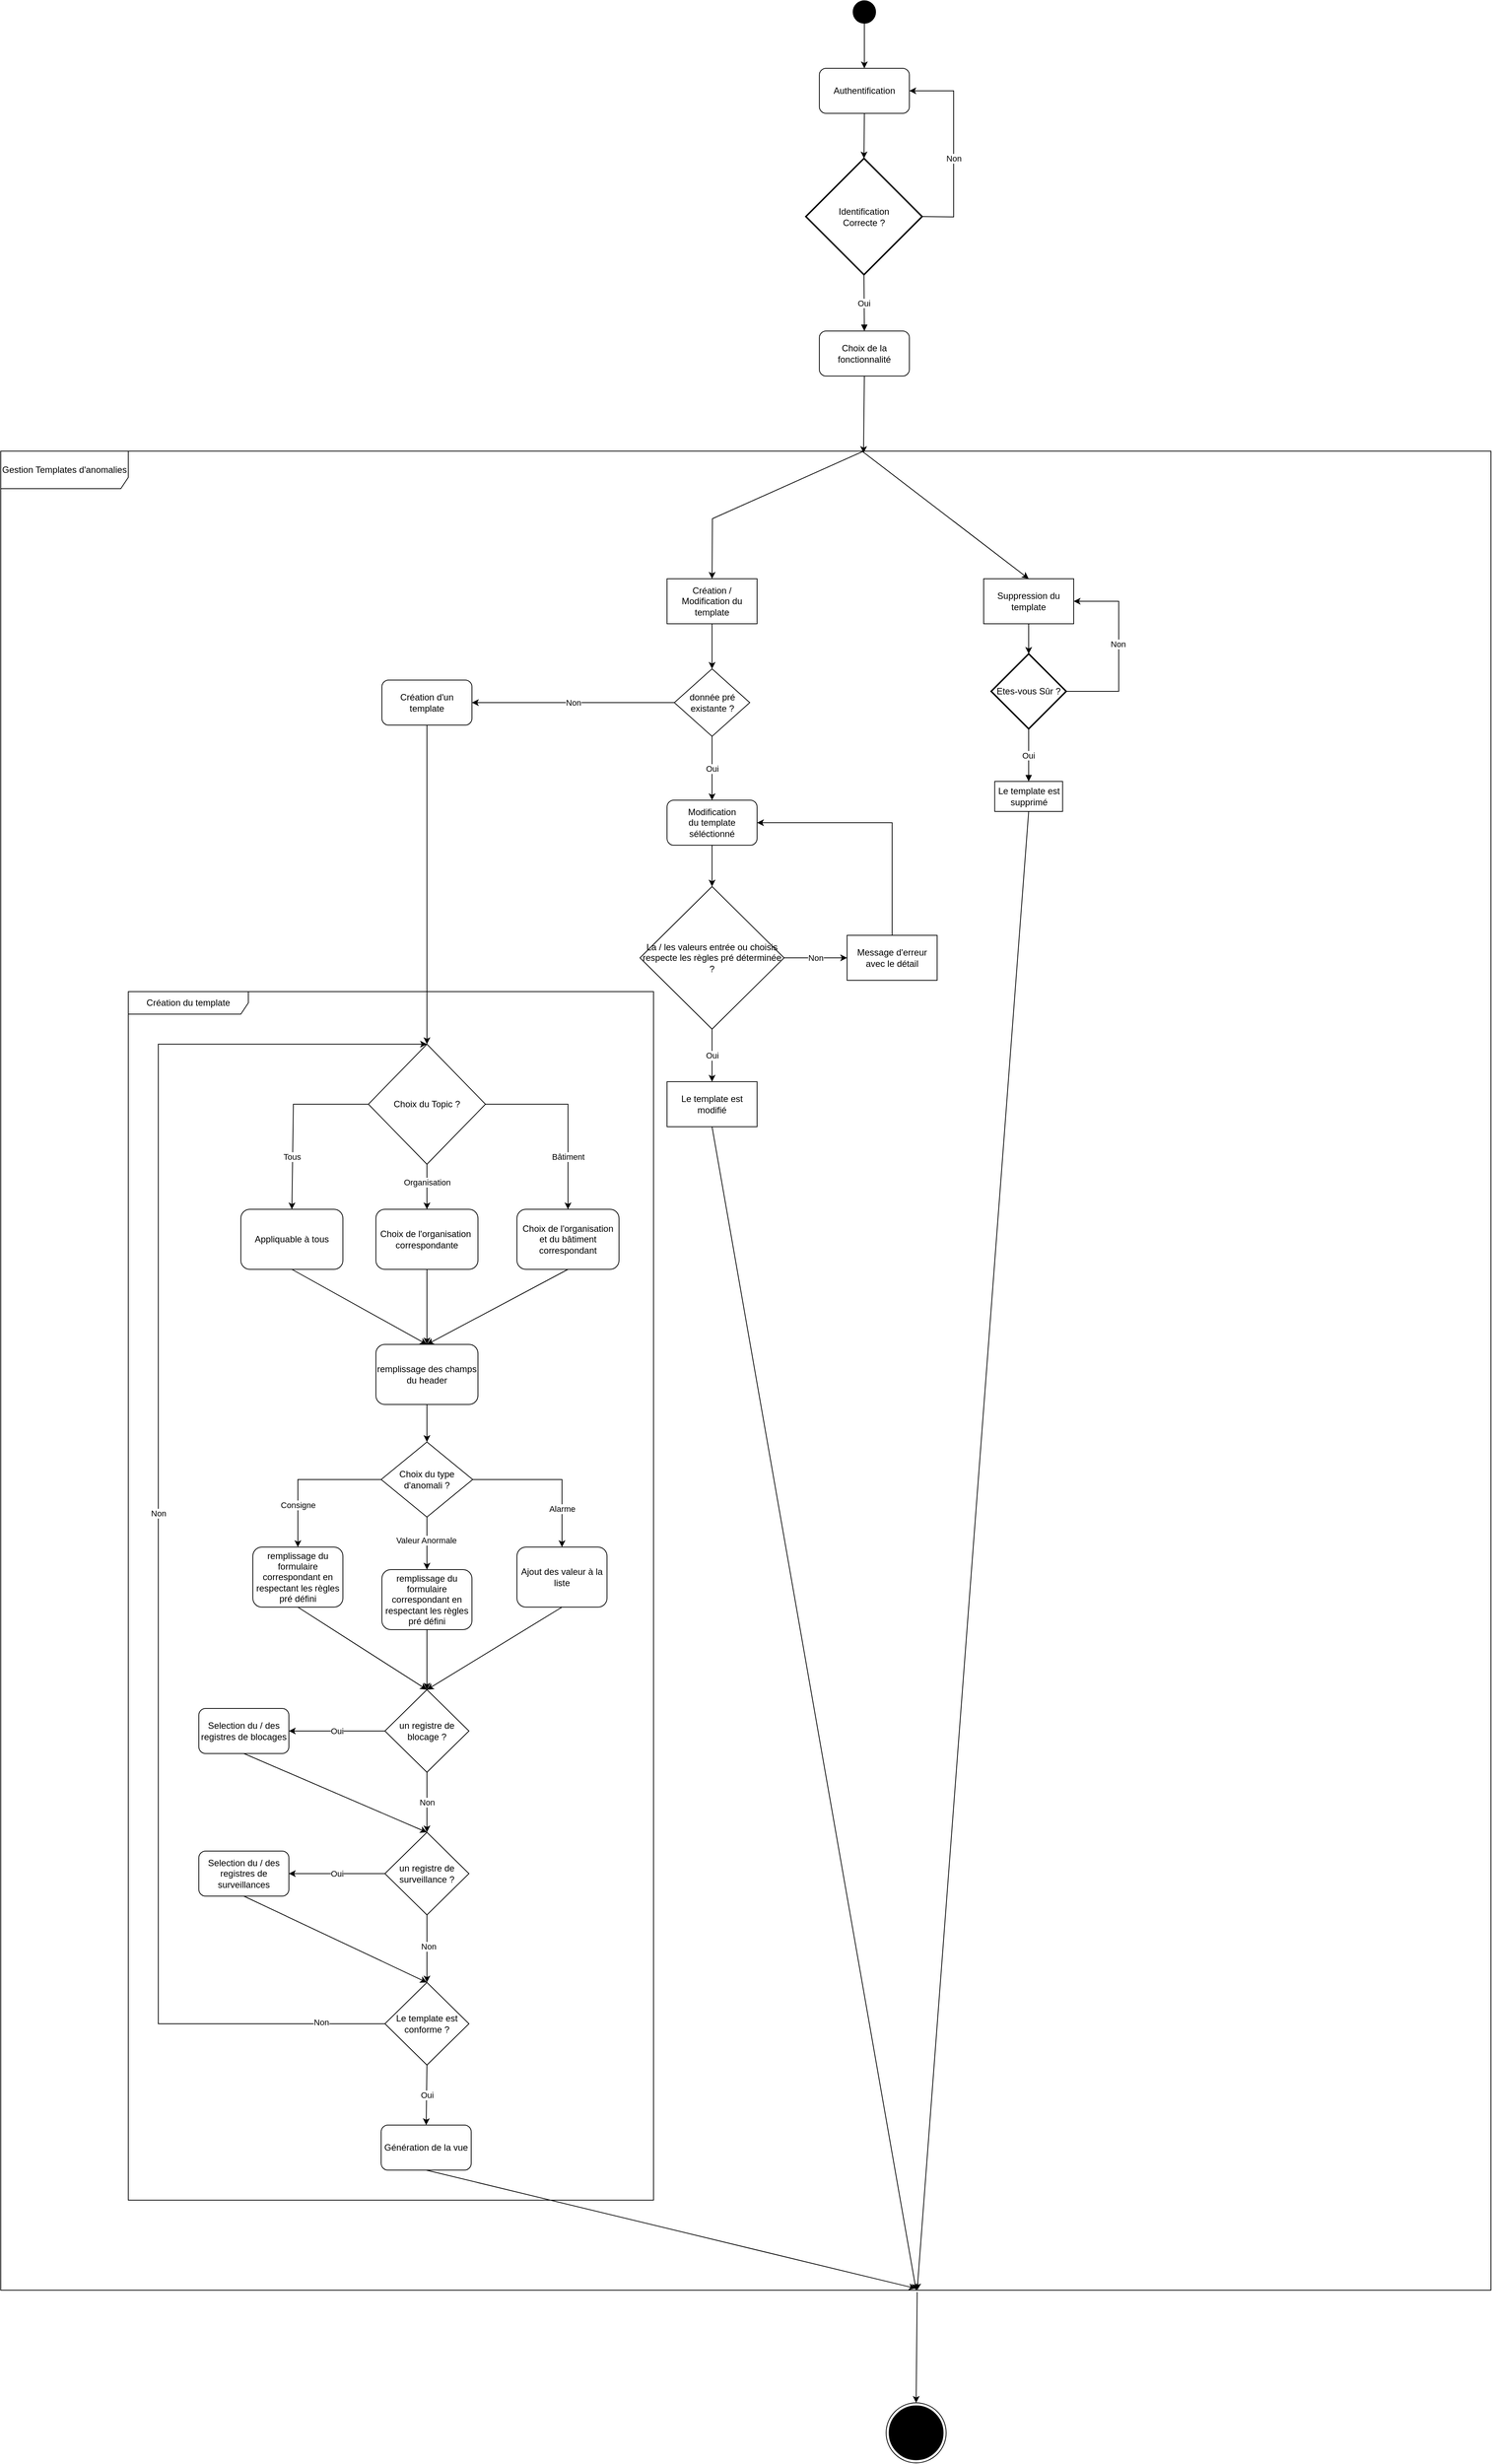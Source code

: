 <mxfile version="28.2.3">
  <diagram name="Page-1" id="XheAkkhV9oPFBLysyuvg">
    <mxGraphModel dx="1381" dy="757" grid="1" gridSize="10" guides="1" tooltips="1" connect="1" arrows="1" fold="1" page="1" pageScale="1" pageWidth="827" pageHeight="1169" background="none" math="0" shadow="0">
      <root>
        <mxCell id="0" />
        <mxCell id="1" parent="0" />
        <mxCell id="15" value="Identification&#xa;Correcte ?" style="rhombus;strokeWidth=2;whiteSpace=wrap;" parent="1" vertex="1">
          <mxGeometry x="1163" y="210" width="155" height="155" as="geometry" />
        </mxCell>
        <mxCell id="25" value="Oui" style="curved=1;startArrow=none;endArrow=block;exitX=0.5;exitY=1;entryX=0.5;entryY=0;exitDx=0;exitDy=0;entryDx=0;entryDy=0;" parent="1" source="15" target="pyX0MIcvsTEZzDeKxINh-42" edge="1">
          <mxGeometry relative="1" as="geometry">
            <Array as="points" />
            <mxPoint x="1240.5" y="450" as="sourcePoint" />
            <mxPoint x="1242.01" y="440" as="targetPoint" />
          </mxGeometry>
        </mxCell>
        <mxCell id="pyX0MIcvsTEZzDeKxINh-34" value="Authentification" style="rounded=1;whiteSpace=wrap;html=1;" vertex="1" parent="1">
          <mxGeometry x="1181" y="90" width="120" height="60" as="geometry" />
        </mxCell>
        <mxCell id="pyX0MIcvsTEZzDeKxINh-36" value="" style="endArrow=classic;html=1;rounded=0;exitX=0.5;exitY=1;exitDx=0;exitDy=0;entryX=0.5;entryY=0;entryDx=0;entryDy=0;" edge="1" parent="1" target="pyX0MIcvsTEZzDeKxINh-34">
          <mxGeometry width="50" height="50" relative="1" as="geometry">
            <mxPoint x="1241" y="30" as="sourcePoint" />
            <mxPoint x="1290" y="110" as="targetPoint" />
          </mxGeometry>
        </mxCell>
        <mxCell id="pyX0MIcvsTEZzDeKxINh-37" value="" style="endArrow=classic;html=1;rounded=0;entryX=0.5;entryY=0;entryDx=0;entryDy=0;exitX=0.5;exitY=1;exitDx=0;exitDy=0;" edge="1" parent="1" source="pyX0MIcvsTEZzDeKxINh-34" target="15">
          <mxGeometry width="50" height="50" relative="1" as="geometry">
            <mxPoint x="1240" y="160" as="sourcePoint" />
            <mxPoint x="1290" y="110" as="targetPoint" />
          </mxGeometry>
        </mxCell>
        <mxCell id="pyX0MIcvsTEZzDeKxINh-40" value="" style="endArrow=classic;html=1;rounded=0;exitX=1;exitY=0.5;exitDx=0;exitDy=0;entryX=1;entryY=0.5;entryDx=0;entryDy=0;" edge="1" parent="1" source="15" target="pyX0MIcvsTEZzDeKxINh-34">
          <mxGeometry width="50" height="50" relative="1" as="geometry">
            <mxPoint x="1333" y="287.5" as="sourcePoint" />
            <mxPoint x="1328" y="160" as="targetPoint" />
            <Array as="points">
              <mxPoint x="1360" y="288" />
              <mxPoint x="1360" y="120" />
            </Array>
          </mxGeometry>
        </mxCell>
        <mxCell id="pyX0MIcvsTEZzDeKxINh-41" value="Non" style="edgeLabel;html=1;align=center;verticalAlign=middle;resizable=0;points=[];" vertex="1" connectable="0" parent="pyX0MIcvsTEZzDeKxINh-40">
          <mxGeometry x="-0.728" y="-2" relative="1" as="geometry">
            <mxPoint x="5" y="-80" as="offset" />
          </mxGeometry>
        </mxCell>
        <mxCell id="pyX0MIcvsTEZzDeKxINh-42" value="Choix de la fonctionnalité" style="rounded=1;whiteSpace=wrap;html=1;" vertex="1" parent="1">
          <mxGeometry x="1181" y="440" width="120" height="60" as="geometry" />
        </mxCell>
        <mxCell id="pyX0MIcvsTEZzDeKxINh-59" value="" style="endArrow=classic;html=1;rounded=0;exitX=0.5;exitY=1;exitDx=0;exitDy=0;entryX=0.579;entryY=0.001;entryDx=0;entryDy=0;entryPerimeter=0;" edge="1" parent="1" source="pyX0MIcvsTEZzDeKxINh-42" target="pyX0MIcvsTEZzDeKxINh-68">
          <mxGeometry width="50" height="50" relative="1" as="geometry">
            <mxPoint x="1240.5" y="590" as="sourcePoint" />
            <mxPoint x="1360" y="630" as="targetPoint" />
          </mxGeometry>
        </mxCell>
        <mxCell id="pyX0MIcvsTEZzDeKxINh-68" value="Gestion Templates d&#39;anomalies" style="shape=umlFrame;whiteSpace=wrap;html=1;pointerEvents=0;recursiveResize=0;container=1;collapsible=0;width=170;height=50;" vertex="1" parent="1">
          <mxGeometry x="90" y="600" width="1986" height="2450" as="geometry" />
        </mxCell>
        <mxCell id="pyX0MIcvsTEZzDeKxINh-60" value="Création / Modification du template" style="rounded=0;whiteSpace=wrap;html=1;" vertex="1" parent="pyX0MIcvsTEZzDeKxINh-68">
          <mxGeometry x="888" y="170" width="120" height="60" as="geometry" />
        </mxCell>
        <mxCell id="pyX0MIcvsTEZzDeKxINh-61" value="Suppression du template" style="rounded=0;whiteSpace=wrap;html=1;" vertex="1" parent="pyX0MIcvsTEZzDeKxINh-68">
          <mxGeometry x="1310" y="170" width="120" height="60" as="geometry" />
        </mxCell>
        <mxCell id="pyX0MIcvsTEZzDeKxINh-63" value="" style="endArrow=classic;html=1;rounded=0;entryX=0.5;entryY=0;entryDx=0;entryDy=0;exitX=0.579;exitY=0;exitDx=0;exitDy=0;exitPerimeter=0;" edge="1" parent="pyX0MIcvsTEZzDeKxINh-68" source="pyX0MIcvsTEZzDeKxINh-68" target="pyX0MIcvsTEZzDeKxINh-60">
          <mxGeometry width="50" height="50" relative="1" as="geometry">
            <mxPoint x="1109" y="90" as="sourcePoint" />
            <mxPoint x="1063" y="110" as="targetPoint" />
            <Array as="points">
              <mxPoint x="948.5" y="90" />
            </Array>
          </mxGeometry>
        </mxCell>
        <mxCell id="pyX0MIcvsTEZzDeKxINh-64" value="" style="endArrow=classic;html=1;rounded=0;entryX=0.5;entryY=0;entryDx=0;entryDy=0;exitX=0.578;exitY=0;exitDx=0;exitDy=0;exitPerimeter=0;" edge="1" parent="pyX0MIcvsTEZzDeKxINh-68" source="pyX0MIcvsTEZzDeKxINh-68" target="pyX0MIcvsTEZzDeKxINh-61">
          <mxGeometry width="50" height="50" relative="1" as="geometry">
            <mxPoint x="1229.5" y="90" as="sourcePoint" />
            <mxPoint x="1113.5" y="310" as="targetPoint" />
            <Array as="points" />
          </mxGeometry>
        </mxCell>
        <mxCell id="pyX0MIcvsTEZzDeKxINh-65" value="Etes-vous Sûr ?" style="rhombus;strokeWidth=2;whiteSpace=wrap;" vertex="1" parent="pyX0MIcvsTEZzDeKxINh-68">
          <mxGeometry x="1320" y="270" width="100" height="100" as="geometry" />
        </mxCell>
        <mxCell id="pyX0MIcvsTEZzDeKxINh-66" value="Oui" style="curved=1;startArrow=none;endArrow=block;exitX=0.5;exitY=1;exitDx=0;exitDy=0;entryX=0.5;entryY=0;entryDx=0;entryDy=0;" edge="1" parent="pyX0MIcvsTEZzDeKxINh-68" source="pyX0MIcvsTEZzDeKxINh-65" target="pyX0MIcvsTEZzDeKxINh-69">
          <mxGeometry relative="1" as="geometry">
            <Array as="points" />
            <mxPoint x="1195.5" y="440" as="sourcePoint" />
            <mxPoint x="1205.5" y="420" as="targetPoint" />
          </mxGeometry>
        </mxCell>
        <mxCell id="pyX0MIcvsTEZzDeKxINh-67" value="" style="endArrow=classic;html=1;rounded=0;exitX=0.5;exitY=1;exitDx=0;exitDy=0;entryX=0.5;entryY=0;entryDx=0;entryDy=0;" edge="1" parent="pyX0MIcvsTEZzDeKxINh-68" source="pyX0MIcvsTEZzDeKxINh-61" target="pyX0MIcvsTEZzDeKxINh-65">
          <mxGeometry width="50" height="50" relative="1" as="geometry">
            <mxPoint x="995.5" y="390" as="sourcePoint" />
            <mxPoint x="1045.5" y="340" as="targetPoint" />
          </mxGeometry>
        </mxCell>
        <mxCell id="pyX0MIcvsTEZzDeKxINh-69" value="Le template est supprimé" style="rounded=0;whiteSpace=wrap;html=1;" vertex="1" parent="pyX0MIcvsTEZzDeKxINh-68">
          <mxGeometry x="1324.75" y="440" width="90.5" height="40" as="geometry" />
        </mxCell>
        <mxCell id="pyX0MIcvsTEZzDeKxINh-71" value="" style="endArrow=classic;html=1;rounded=0;exitX=1;exitY=0.5;exitDx=0;exitDy=0;entryX=1;entryY=0.5;entryDx=0;entryDy=0;" edge="1" parent="pyX0MIcvsTEZzDeKxINh-68" source="pyX0MIcvsTEZzDeKxINh-65" target="pyX0MIcvsTEZzDeKxINh-61">
          <mxGeometry relative="1" as="geometry">
            <mxPoint x="1240.5" y="319.58" as="sourcePoint" />
            <mxPoint x="1270.5" y="320" as="targetPoint" />
            <Array as="points">
              <mxPoint x="1490" y="320" />
              <mxPoint x="1490" y="200" />
            </Array>
          </mxGeometry>
        </mxCell>
        <mxCell id="pyX0MIcvsTEZzDeKxINh-74" value="Non" style="edgeLabel;html=1;align=center;verticalAlign=middle;resizable=0;points=[];" vertex="1" connectable="0" parent="pyX0MIcvsTEZzDeKxINh-71">
          <mxGeometry x="0.064" y="1" relative="1" as="geometry">
            <mxPoint as="offset" />
          </mxGeometry>
        </mxCell>
        <mxCell id="pyX0MIcvsTEZzDeKxINh-76" value="donnée pré existante ?" style="rhombus;whiteSpace=wrap;html=1;" vertex="1" parent="pyX0MIcvsTEZzDeKxINh-68">
          <mxGeometry x="897.75" y="290" width="100.5" height="90" as="geometry" />
        </mxCell>
        <mxCell id="pyX0MIcvsTEZzDeKxINh-79" value="" style="endArrow=classic;html=1;rounded=0;exitX=0.5;exitY=1;exitDx=0;exitDy=0;entryX=0.5;entryY=0;entryDx=0;entryDy=0;" edge="1" parent="pyX0MIcvsTEZzDeKxINh-68" source="pyX0MIcvsTEZzDeKxINh-60" target="pyX0MIcvsTEZzDeKxINh-76">
          <mxGeometry width="50" height="50" relative="1" as="geometry">
            <mxPoint x="988" y="280" as="sourcePoint" />
            <mxPoint x="1038" y="230" as="targetPoint" />
          </mxGeometry>
        </mxCell>
        <mxCell id="pyX0MIcvsTEZzDeKxINh-83" value="Modification&lt;div&gt;du template séléctionné&lt;/div&gt;" style="rounded=1;whiteSpace=wrap;html=1;" vertex="1" parent="pyX0MIcvsTEZzDeKxINh-68">
          <mxGeometry x="888" y="465" width="120" height="60" as="geometry" />
        </mxCell>
        <mxCell id="pyX0MIcvsTEZzDeKxINh-81" value="" style="endArrow=classic;html=1;rounded=0;exitX=0.5;exitY=1;exitDx=0;exitDy=0;entryX=0.5;entryY=0;entryDx=0;entryDy=0;" edge="1" parent="pyX0MIcvsTEZzDeKxINh-68" source="pyX0MIcvsTEZzDeKxINh-76" target="pyX0MIcvsTEZzDeKxINh-83">
          <mxGeometry relative="1" as="geometry">
            <mxPoint x="918" y="490" as="sourcePoint" />
            <mxPoint x="1008" y="480" as="targetPoint" />
          </mxGeometry>
        </mxCell>
        <mxCell id="pyX0MIcvsTEZzDeKxINh-82" value="Oui" style="edgeLabel;resizable=0;html=1;;align=center;verticalAlign=middle;" connectable="0" vertex="1" parent="pyX0MIcvsTEZzDeKxINh-81">
          <mxGeometry relative="1" as="geometry">
            <mxPoint as="offset" />
          </mxGeometry>
        </mxCell>
        <mxCell id="pyX0MIcvsTEZzDeKxINh-84" value="" style="endArrow=classic;html=1;rounded=0;exitX=0;exitY=0.5;exitDx=0;exitDy=0;entryX=1;entryY=0.5;entryDx=0;entryDy=0;" edge="1" parent="pyX0MIcvsTEZzDeKxINh-68" source="pyX0MIcvsTEZzDeKxINh-76" target="pyX0MIcvsTEZzDeKxINh-86">
          <mxGeometry relative="1" as="geometry">
            <mxPoint x="688" y="334.5" as="sourcePoint" />
            <mxPoint x="788" y="334.5" as="targetPoint" />
          </mxGeometry>
        </mxCell>
        <mxCell id="pyX0MIcvsTEZzDeKxINh-85" value="Non" style="edgeLabel;resizable=0;html=1;;align=center;verticalAlign=middle;" connectable="0" vertex="1" parent="pyX0MIcvsTEZzDeKxINh-84">
          <mxGeometry relative="1" as="geometry" />
        </mxCell>
        <mxCell id="pyX0MIcvsTEZzDeKxINh-86" value="Création d&#39;un template" style="rounded=1;whiteSpace=wrap;html=1;" vertex="1" parent="pyX0MIcvsTEZzDeKxINh-68">
          <mxGeometry x="508" y="305" width="120" height="60" as="geometry" />
        </mxCell>
        <mxCell id="pyX0MIcvsTEZzDeKxINh-89" value="La / les valeurs entrée ou choisis respecte les règles pré déterminée ?" style="rhombus;whiteSpace=wrap;html=1;" vertex="1" parent="pyX0MIcvsTEZzDeKxINh-68">
          <mxGeometry x="852" y="580" width="192" height="190" as="geometry" />
        </mxCell>
        <mxCell id="pyX0MIcvsTEZzDeKxINh-90" value="" style="endArrow=classic;html=1;rounded=0;exitX=0.5;exitY=1;exitDx=0;exitDy=0;entryX=0.5;entryY=0;entryDx=0;entryDy=0;" edge="1" parent="pyX0MIcvsTEZzDeKxINh-68" source="pyX0MIcvsTEZzDeKxINh-83" target="pyX0MIcvsTEZzDeKxINh-89">
          <mxGeometry width="50" height="50" relative="1" as="geometry">
            <mxPoint x="1044" y="530" as="sourcePoint" />
            <mxPoint x="1094" y="480" as="targetPoint" />
          </mxGeometry>
        </mxCell>
        <mxCell id="pyX0MIcvsTEZzDeKxINh-91" value="" style="endArrow=classic;html=1;rounded=0;exitX=1;exitY=0.5;exitDx=0;exitDy=0;entryX=0;entryY=0.5;entryDx=0;entryDy=0;" edge="1" parent="pyX0MIcvsTEZzDeKxINh-68" source="pyX0MIcvsTEZzDeKxINh-89" target="pyX0MIcvsTEZzDeKxINh-93">
          <mxGeometry relative="1" as="geometry">
            <mxPoint x="1098" y="674.5" as="sourcePoint" />
            <mxPoint x="1198" y="674.5" as="targetPoint" />
          </mxGeometry>
        </mxCell>
        <mxCell id="pyX0MIcvsTEZzDeKxINh-92" value="Non" style="edgeLabel;resizable=0;html=1;;align=center;verticalAlign=middle;" connectable="0" vertex="1" parent="pyX0MIcvsTEZzDeKxINh-91">
          <mxGeometry relative="1" as="geometry" />
        </mxCell>
        <mxCell id="pyX0MIcvsTEZzDeKxINh-93" value="Message d&#39;erreur&lt;br&gt;avec le détail" style="rounded=0;whiteSpace=wrap;html=1;" vertex="1" parent="pyX0MIcvsTEZzDeKxINh-68">
          <mxGeometry x="1128" y="645" width="120" height="60" as="geometry" />
        </mxCell>
        <mxCell id="pyX0MIcvsTEZzDeKxINh-94" value="" style="endArrow=classic;html=1;rounded=0;exitX=0.5;exitY=0;exitDx=0;exitDy=0;entryX=1;entryY=0.5;entryDx=0;entryDy=0;" edge="1" parent="pyX0MIcvsTEZzDeKxINh-68" source="pyX0MIcvsTEZzDeKxINh-93" target="pyX0MIcvsTEZzDeKxINh-83">
          <mxGeometry width="50" height="50" relative="1" as="geometry">
            <mxPoint x="1169" y="630" as="sourcePoint" />
            <mxPoint x="1219" y="580" as="targetPoint" />
            <Array as="points">
              <mxPoint x="1188" y="495" />
            </Array>
          </mxGeometry>
        </mxCell>
        <mxCell id="pyX0MIcvsTEZzDeKxINh-95" value="Le template est modifié" style="rounded=0;whiteSpace=wrap;html=1;" vertex="1" parent="pyX0MIcvsTEZzDeKxINh-68">
          <mxGeometry x="888" y="840" width="120" height="60" as="geometry" />
        </mxCell>
        <mxCell id="pyX0MIcvsTEZzDeKxINh-96" value="" style="endArrow=classic;html=1;rounded=0;exitX=0.5;exitY=1;exitDx=0;exitDy=0;entryX=0.5;entryY=0;entryDx=0;entryDy=0;" edge="1" parent="pyX0MIcvsTEZzDeKxINh-68" source="pyX0MIcvsTEZzDeKxINh-89" target="pyX0MIcvsTEZzDeKxINh-95">
          <mxGeometry relative="1" as="geometry">
            <mxPoint x="988" y="780" as="sourcePoint" />
            <mxPoint x="1088" y="780" as="targetPoint" />
          </mxGeometry>
        </mxCell>
        <mxCell id="pyX0MIcvsTEZzDeKxINh-97" value="Oui" style="edgeLabel;resizable=0;html=1;;align=center;verticalAlign=middle;" connectable="0" vertex="1" parent="pyX0MIcvsTEZzDeKxINh-96">
          <mxGeometry relative="1" as="geometry" />
        </mxCell>
        <mxCell id="pyX0MIcvsTEZzDeKxINh-99" value="Choix du Topic ?" style="rhombus;whiteSpace=wrap;html=1;" vertex="1" parent="pyX0MIcvsTEZzDeKxINh-68">
          <mxGeometry x="490" y="790" width="156" height="160" as="geometry" />
        </mxCell>
        <mxCell id="pyX0MIcvsTEZzDeKxINh-100" value="" style="endArrow=classic;html=1;rounded=0;exitX=0.5;exitY=1;exitDx=0;exitDy=0;entryX=0.5;entryY=0;entryDx=0;entryDy=0;" edge="1" parent="pyX0MIcvsTEZzDeKxINh-68" source="pyX0MIcvsTEZzDeKxINh-86" target="pyX0MIcvsTEZzDeKxINh-99">
          <mxGeometry width="50" height="50" relative="1" as="geometry">
            <mxPoint x="528" y="500" as="sourcePoint" />
            <mxPoint x="578" y="450" as="targetPoint" />
          </mxGeometry>
        </mxCell>
        <mxCell id="pyX0MIcvsTEZzDeKxINh-101" value="" style="endArrow=classic;html=1;rounded=0;exitX=1;exitY=0.5;exitDx=0;exitDy=0;entryX=0.5;entryY=0;entryDx=0;entryDy=0;" edge="1" parent="pyX0MIcvsTEZzDeKxINh-68" source="pyX0MIcvsTEZzDeKxINh-99" target="pyX0MIcvsTEZzDeKxINh-103">
          <mxGeometry relative="1" as="geometry">
            <mxPoint x="655" y="869.5" as="sourcePoint" />
            <mxPoint x="748" y="870" as="targetPoint" />
            <Array as="points">
              <mxPoint x="756" y="870" />
            </Array>
          </mxGeometry>
        </mxCell>
        <mxCell id="pyX0MIcvsTEZzDeKxINh-102" value="Bâtiment" style="edgeLabel;resizable=0;html=1;;align=center;verticalAlign=middle;" connectable="0" vertex="1" parent="pyX0MIcvsTEZzDeKxINh-101">
          <mxGeometry relative="1" as="geometry">
            <mxPoint y="55" as="offset" />
          </mxGeometry>
        </mxCell>
        <mxCell id="pyX0MIcvsTEZzDeKxINh-103" value="Choix de l&#39;organisation et du bâtiment correspondant" style="rounded=1;whiteSpace=wrap;html=1;" vertex="1" parent="pyX0MIcvsTEZzDeKxINh-68">
          <mxGeometry x="688" y="1010" width="136" height="80" as="geometry" />
        </mxCell>
        <mxCell id="pyX0MIcvsTEZzDeKxINh-105" value="Choix de l&#39;organisation&amp;nbsp; correspondante" style="rounded=1;whiteSpace=wrap;html=1;" vertex="1" parent="pyX0MIcvsTEZzDeKxINh-68">
          <mxGeometry x="500" y="1010" width="136" height="80" as="geometry" />
        </mxCell>
        <mxCell id="pyX0MIcvsTEZzDeKxINh-106" value="Appliquable à tous" style="rounded=1;whiteSpace=wrap;html=1;" vertex="1" parent="pyX0MIcvsTEZzDeKxINh-68">
          <mxGeometry x="320" y="1010" width="136" height="80" as="geometry" />
        </mxCell>
        <mxCell id="pyX0MIcvsTEZzDeKxINh-107" value="" style="endArrow=classic;html=1;rounded=0;exitX=0;exitY=0.5;exitDx=0;exitDy=0;entryX=0.5;entryY=0;entryDx=0;entryDy=0;" edge="1" parent="pyX0MIcvsTEZzDeKxINh-68" source="pyX0MIcvsTEZzDeKxINh-99" target="pyX0MIcvsTEZzDeKxINh-106">
          <mxGeometry relative="1" as="geometry">
            <mxPoint x="440" y="1170" as="sourcePoint" />
            <mxPoint x="550" y="1310" as="targetPoint" />
            <Array as="points">
              <mxPoint x="390" y="870" />
            </Array>
          </mxGeometry>
        </mxCell>
        <mxCell id="pyX0MIcvsTEZzDeKxINh-108" value="Tous" style="edgeLabel;resizable=0;html=1;;align=center;verticalAlign=middle;" connectable="0" vertex="1" parent="pyX0MIcvsTEZzDeKxINh-107">
          <mxGeometry relative="1" as="geometry">
            <mxPoint x="-2" y="50" as="offset" />
          </mxGeometry>
        </mxCell>
        <mxCell id="pyX0MIcvsTEZzDeKxINh-109" value="" style="endArrow=classic;html=1;rounded=0;exitX=0.5;exitY=1;exitDx=0;exitDy=0;entryX=0.5;entryY=0;entryDx=0;entryDy=0;" edge="1" parent="pyX0MIcvsTEZzDeKxINh-68" source="pyX0MIcvsTEZzDeKxINh-99" target="pyX0MIcvsTEZzDeKxINh-105">
          <mxGeometry width="50" height="50" relative="1" as="geometry">
            <mxPoint x="830" y="1110" as="sourcePoint" />
            <mxPoint x="880" y="1060" as="targetPoint" />
          </mxGeometry>
        </mxCell>
        <mxCell id="pyX0MIcvsTEZzDeKxINh-110" value="Organisation" style="edgeLabel;html=1;align=center;verticalAlign=middle;resizable=0;points=[];" vertex="1" connectable="0" parent="pyX0MIcvsTEZzDeKxINh-109">
          <mxGeometry x="-0.2" y="-2" relative="1" as="geometry">
            <mxPoint x="2" as="offset" />
          </mxGeometry>
        </mxCell>
        <mxCell id="pyX0MIcvsTEZzDeKxINh-114" value="remplissage des champs du header" style="rounded=1;whiteSpace=wrap;html=1;" vertex="1" parent="pyX0MIcvsTEZzDeKxINh-68">
          <mxGeometry x="500" y="1190" width="136" height="80" as="geometry" />
        </mxCell>
        <mxCell id="pyX0MIcvsTEZzDeKxINh-117" value="" style="endArrow=classic;html=1;rounded=0;exitX=0.5;exitY=1;exitDx=0;exitDy=0;entryX=0.5;entryY=0;entryDx=0;entryDy=0;" edge="1" parent="pyX0MIcvsTEZzDeKxINh-68" source="pyX0MIcvsTEZzDeKxINh-106" target="pyX0MIcvsTEZzDeKxINh-114">
          <mxGeometry width="50" height="50" relative="1" as="geometry">
            <mxPoint x="470" y="1154" as="sourcePoint" />
            <mxPoint x="520" y="1104" as="targetPoint" />
          </mxGeometry>
        </mxCell>
        <mxCell id="pyX0MIcvsTEZzDeKxINh-116" value="" style="endArrow=classic;html=1;rounded=0;exitX=0.5;exitY=1;exitDx=0;exitDy=0;entryX=0.5;entryY=0;entryDx=0;entryDy=0;" edge="1" parent="pyX0MIcvsTEZzDeKxINh-68" source="pyX0MIcvsTEZzDeKxINh-105" target="pyX0MIcvsTEZzDeKxINh-114">
          <mxGeometry width="50" height="50" relative="1" as="geometry">
            <mxPoint x="830" y="1210" as="sourcePoint" />
            <mxPoint x="880" y="1160" as="targetPoint" />
          </mxGeometry>
        </mxCell>
        <mxCell id="pyX0MIcvsTEZzDeKxINh-115" value="" style="endArrow=classic;html=1;rounded=0;exitX=0.5;exitY=1;exitDx=0;exitDy=0;entryX=0.5;entryY=0;entryDx=0;entryDy=0;" edge="1" parent="pyX0MIcvsTEZzDeKxINh-68" source="pyX0MIcvsTEZzDeKxINh-103" target="pyX0MIcvsTEZzDeKxINh-114">
          <mxGeometry width="50" height="50" relative="1" as="geometry">
            <mxPoint x="830" y="1210" as="sourcePoint" />
            <mxPoint x="880" y="1160" as="targetPoint" />
          </mxGeometry>
        </mxCell>
        <mxCell id="pyX0MIcvsTEZzDeKxINh-119" value="Choix du type d&#39;anomali ?" style="rhombus;whiteSpace=wrap;html=1;" vertex="1" parent="pyX0MIcvsTEZzDeKxINh-68">
          <mxGeometry x="507" y="1320" width="122" height="100" as="geometry" />
        </mxCell>
        <mxCell id="pyX0MIcvsTEZzDeKxINh-120" value="" style="endArrow=classic;html=1;rounded=0;exitX=0.5;exitY=1;exitDx=0;exitDy=0;entryX=0.5;entryY=0;entryDx=0;entryDy=0;" edge="1" parent="pyX0MIcvsTEZzDeKxINh-68" source="pyX0MIcvsTEZzDeKxINh-114" target="pyX0MIcvsTEZzDeKxINh-119">
          <mxGeometry width="50" height="50" relative="1" as="geometry">
            <mxPoint x="830" y="1210" as="sourcePoint" />
            <mxPoint x="880" y="1160" as="targetPoint" />
          </mxGeometry>
        </mxCell>
        <mxCell id="pyX0MIcvsTEZzDeKxINh-123" value="remplissage du formulaire correspondant en respectant les règles pré défini" style="rounded=1;whiteSpace=wrap;html=1;" vertex="1" parent="pyX0MIcvsTEZzDeKxINh-68">
          <mxGeometry x="336" y="1460" width="120" height="80" as="geometry" />
        </mxCell>
        <mxCell id="pyX0MIcvsTEZzDeKxINh-122" value="remplissage du formulaire correspondant en respectant les règles pré défini" style="rounded=1;whiteSpace=wrap;html=1;" vertex="1" parent="pyX0MIcvsTEZzDeKxINh-68">
          <mxGeometry x="508" y="1490" width="120" height="80" as="geometry" />
        </mxCell>
        <mxCell id="pyX0MIcvsTEZzDeKxINh-121" value="Ajout des valeur à la liste" style="rounded=1;whiteSpace=wrap;html=1;" vertex="1" parent="pyX0MIcvsTEZzDeKxINh-68">
          <mxGeometry x="688" y="1460" width="120" height="80" as="geometry" />
        </mxCell>
        <mxCell id="pyX0MIcvsTEZzDeKxINh-124" value="" style="endArrow=classic;html=1;rounded=0;exitX=0.5;exitY=1;exitDx=0;exitDy=0;entryX=0.5;entryY=0;entryDx=0;entryDy=0;" edge="1" parent="pyX0MIcvsTEZzDeKxINh-68" source="pyX0MIcvsTEZzDeKxINh-119" target="pyX0MIcvsTEZzDeKxINh-122">
          <mxGeometry width="50" height="50" relative="1" as="geometry">
            <mxPoint x="660" y="1270" as="sourcePoint" />
            <mxPoint x="660" y="1370" as="targetPoint" />
          </mxGeometry>
        </mxCell>
        <mxCell id="pyX0MIcvsTEZzDeKxINh-130" value="Valeur Anormale" style="edgeLabel;html=1;align=center;verticalAlign=middle;resizable=0;points=[];" vertex="1" connectable="0" parent="pyX0MIcvsTEZzDeKxINh-124">
          <mxGeometry x="-0.114" y="-1" relative="1" as="geometry">
            <mxPoint as="offset" />
          </mxGeometry>
        </mxCell>
        <mxCell id="pyX0MIcvsTEZzDeKxINh-125" value="" style="endArrow=classic;html=1;rounded=0;exitX=1;exitY=0.5;exitDx=0;exitDy=0;entryX=0.5;entryY=0;entryDx=0;entryDy=0;" edge="1" parent="pyX0MIcvsTEZzDeKxINh-68" source="pyX0MIcvsTEZzDeKxINh-119" target="pyX0MIcvsTEZzDeKxINh-121">
          <mxGeometry width="50" height="50" relative="1" as="geometry">
            <mxPoint x="740" y="1420" as="sourcePoint" />
            <mxPoint x="740" y="1460" as="targetPoint" />
            <Array as="points">
              <mxPoint x="748" y="1370" />
            </Array>
          </mxGeometry>
        </mxCell>
        <mxCell id="pyX0MIcvsTEZzDeKxINh-131" value="Alarme" style="edgeLabel;html=1;align=center;verticalAlign=middle;resizable=0;points=[];" vertex="1" connectable="0" parent="pyX0MIcvsTEZzDeKxINh-125">
          <mxGeometry x="0.512" relative="1" as="geometry">
            <mxPoint as="offset" />
          </mxGeometry>
        </mxCell>
        <mxCell id="pyX0MIcvsTEZzDeKxINh-126" value="" style="endArrow=classic;html=1;rounded=0;exitX=0;exitY=0.5;exitDx=0;exitDy=0;entryX=0.5;entryY=0;entryDx=0;entryDy=0;" edge="1" parent="pyX0MIcvsTEZzDeKxINh-68" source="pyX0MIcvsTEZzDeKxINh-119" target="pyX0MIcvsTEZzDeKxINh-123">
          <mxGeometry width="50" height="50" relative="1" as="geometry">
            <mxPoint x="790" y="1390" as="sourcePoint" />
            <mxPoint x="909" y="1480" as="targetPoint" />
            <Array as="points">
              <mxPoint x="396" y="1370" />
            </Array>
          </mxGeometry>
        </mxCell>
        <mxCell id="pyX0MIcvsTEZzDeKxINh-128" value="Consigne" style="edgeLabel;html=1;align=center;verticalAlign=middle;resizable=0;points=[];" vertex="1" connectable="0" parent="pyX0MIcvsTEZzDeKxINh-126">
          <mxGeometry x="0.443" y="2" relative="1" as="geometry">
            <mxPoint x="-2" as="offset" />
          </mxGeometry>
        </mxCell>
        <mxCell id="pyX0MIcvsTEZzDeKxINh-133" value="un registre de blocage ?" style="rhombus;whiteSpace=wrap;html=1;" vertex="1" parent="pyX0MIcvsTEZzDeKxINh-68">
          <mxGeometry x="512" y="1650" width="112" height="110" as="geometry" />
        </mxCell>
        <mxCell id="pyX0MIcvsTEZzDeKxINh-134" value="" style="endArrow=classic;html=1;rounded=0;exitX=0.5;exitY=1;exitDx=0;exitDy=0;entryX=0.5;entryY=0;entryDx=0;entryDy=0;" edge="1" parent="pyX0MIcvsTEZzDeKxINh-68" source="pyX0MIcvsTEZzDeKxINh-123" target="pyX0MIcvsTEZzDeKxINh-133">
          <mxGeometry width="50" height="50" relative="1" as="geometry">
            <mxPoint x="630" y="1590" as="sourcePoint" />
            <mxPoint x="680" y="1540" as="targetPoint" />
          </mxGeometry>
        </mxCell>
        <mxCell id="pyX0MIcvsTEZzDeKxINh-135" value="" style="endArrow=classic;html=1;rounded=0;exitX=0.5;exitY=1;exitDx=0;exitDy=0;entryX=0.5;entryY=0;entryDx=0;entryDy=0;" edge="1" parent="pyX0MIcvsTEZzDeKxINh-68" source="pyX0MIcvsTEZzDeKxINh-122" target="pyX0MIcvsTEZzDeKxINh-133">
          <mxGeometry width="50" height="50" relative="1" as="geometry">
            <mxPoint x="630" y="1590" as="sourcePoint" />
            <mxPoint x="680" y="1540" as="targetPoint" />
          </mxGeometry>
        </mxCell>
        <mxCell id="pyX0MIcvsTEZzDeKxINh-136" value="" style="endArrow=classic;html=1;rounded=0;exitX=0.5;exitY=1;exitDx=0;exitDy=0;entryX=0.5;entryY=0;entryDx=0;entryDy=0;" edge="1" parent="pyX0MIcvsTEZzDeKxINh-68" source="pyX0MIcvsTEZzDeKxINh-121" target="pyX0MIcvsTEZzDeKxINh-133">
          <mxGeometry width="50" height="50" relative="1" as="geometry">
            <mxPoint x="590" y="1590" as="sourcePoint" />
            <mxPoint x="590" y="1660" as="targetPoint" />
          </mxGeometry>
        </mxCell>
        <mxCell id="pyX0MIcvsTEZzDeKxINh-137" value="" style="endArrow=classic;html=1;rounded=0;exitX=0;exitY=0.5;exitDx=0;exitDy=0;entryX=1;entryY=0.5;entryDx=0;entryDy=0;" edge="1" parent="pyX0MIcvsTEZzDeKxINh-68" source="pyX0MIcvsTEZzDeKxINh-133" target="pyX0MIcvsTEZzDeKxINh-139">
          <mxGeometry relative="1" as="geometry">
            <mxPoint x="380" y="1810" as="sourcePoint" />
            <mxPoint x="480" y="1810" as="targetPoint" />
          </mxGeometry>
        </mxCell>
        <mxCell id="pyX0MIcvsTEZzDeKxINh-138" value="Oui" style="edgeLabel;resizable=0;html=1;;align=center;verticalAlign=middle;" connectable="0" vertex="1" parent="pyX0MIcvsTEZzDeKxINh-137">
          <mxGeometry relative="1" as="geometry" />
        </mxCell>
        <mxCell id="pyX0MIcvsTEZzDeKxINh-139" value="Selection du / des registres de blocages" style="rounded=1;whiteSpace=wrap;html=1;" vertex="1" parent="pyX0MIcvsTEZzDeKxINh-68">
          <mxGeometry x="264" y="1675" width="120" height="60" as="geometry" />
        </mxCell>
        <mxCell id="pyX0MIcvsTEZzDeKxINh-140" value="" style="endArrow=classic;html=1;rounded=0;exitX=0.5;exitY=1;exitDx=0;exitDy=0;entryX=0.5;entryY=0;entryDx=0;entryDy=0;" edge="1" parent="pyX0MIcvsTEZzDeKxINh-68" source="pyX0MIcvsTEZzDeKxINh-133" target="pyX0MIcvsTEZzDeKxINh-144">
          <mxGeometry relative="1" as="geometry">
            <mxPoint x="788" y="1760" as="sourcePoint" />
            <mxPoint x="660" y="1750" as="targetPoint" />
          </mxGeometry>
        </mxCell>
        <mxCell id="pyX0MIcvsTEZzDeKxINh-141" value="Non" style="edgeLabel;resizable=0;html=1;;align=center;verticalAlign=middle;" connectable="0" vertex="1" parent="pyX0MIcvsTEZzDeKxINh-140">
          <mxGeometry relative="1" as="geometry" />
        </mxCell>
        <mxCell id="pyX0MIcvsTEZzDeKxINh-144" value="un registre de surveillance ?" style="rhombus;whiteSpace=wrap;html=1;" vertex="1" parent="pyX0MIcvsTEZzDeKxINh-68">
          <mxGeometry x="512" y="1840" width="112" height="110" as="geometry" />
        </mxCell>
        <mxCell id="pyX0MIcvsTEZzDeKxINh-145" value="" style="endArrow=classic;html=1;rounded=0;exitX=0.5;exitY=1;exitDx=0;exitDy=0;entryX=0.5;entryY=0;entryDx=0;entryDy=0;" edge="1" parent="pyX0MIcvsTEZzDeKxINh-68" source="pyX0MIcvsTEZzDeKxINh-139" target="pyX0MIcvsTEZzDeKxINh-144">
          <mxGeometry width="50" height="50" relative="1" as="geometry">
            <mxPoint x="730" y="1810" as="sourcePoint" />
            <mxPoint x="780" y="1760" as="targetPoint" />
          </mxGeometry>
        </mxCell>
        <mxCell id="pyX0MIcvsTEZzDeKxINh-146" value="" style="endArrow=classic;html=1;rounded=0;exitX=0;exitY=0.5;exitDx=0;exitDy=0;entryX=1;entryY=0.5;entryDx=0;entryDy=0;" edge="1" parent="pyX0MIcvsTEZzDeKxINh-68" target="pyX0MIcvsTEZzDeKxINh-148" source="pyX0MIcvsTEZzDeKxINh-144">
          <mxGeometry relative="1" as="geometry">
            <mxPoint x="507" y="1895" as="sourcePoint" />
            <mxPoint x="475" y="2000" as="targetPoint" />
          </mxGeometry>
        </mxCell>
        <mxCell id="pyX0MIcvsTEZzDeKxINh-147" value="Oui" style="edgeLabel;resizable=0;html=1;;align=center;verticalAlign=middle;" connectable="0" vertex="1" parent="pyX0MIcvsTEZzDeKxINh-146">
          <mxGeometry relative="1" as="geometry" />
        </mxCell>
        <mxCell id="pyX0MIcvsTEZzDeKxINh-148" value="Selection du / des registres de surveillances" style="rounded=1;whiteSpace=wrap;html=1;" vertex="1" parent="pyX0MIcvsTEZzDeKxINh-68">
          <mxGeometry x="264" y="1865" width="120" height="60" as="geometry" />
        </mxCell>
        <mxCell id="pyX0MIcvsTEZzDeKxINh-150" value="Le template est conforme ?" style="rhombus;whiteSpace=wrap;html=1;" vertex="1" parent="pyX0MIcvsTEZzDeKxINh-68">
          <mxGeometry x="512" y="2040" width="112" height="110" as="geometry" />
        </mxCell>
        <mxCell id="pyX0MIcvsTEZzDeKxINh-151" value="" style="endArrow=classic;html=1;rounded=0;exitX=0.5;exitY=1;exitDx=0;exitDy=0;entryX=0.5;entryY=0;entryDx=0;entryDy=0;" edge="1" parent="pyX0MIcvsTEZzDeKxINh-68" source="pyX0MIcvsTEZzDeKxINh-144" target="pyX0MIcvsTEZzDeKxINh-150">
          <mxGeometry width="50" height="50" relative="1" as="geometry">
            <mxPoint x="660" y="2070" as="sourcePoint" />
            <mxPoint x="710" y="2020" as="targetPoint" />
          </mxGeometry>
        </mxCell>
        <mxCell id="pyX0MIcvsTEZzDeKxINh-152" value="Non" style="edgeLabel;html=1;align=center;verticalAlign=middle;resizable=0;points=[];" vertex="1" connectable="0" parent="pyX0MIcvsTEZzDeKxINh-151">
          <mxGeometry x="-0.065" y="2" relative="1" as="geometry">
            <mxPoint as="offset" />
          </mxGeometry>
        </mxCell>
        <mxCell id="pyX0MIcvsTEZzDeKxINh-153" value="" style="endArrow=classic;html=1;rounded=0;exitX=0.5;exitY=1;exitDx=0;exitDy=0;entryX=0.5;entryY=0;entryDx=0;entryDy=0;" edge="1" parent="pyX0MIcvsTEZzDeKxINh-68" source="pyX0MIcvsTEZzDeKxINh-148" target="pyX0MIcvsTEZzDeKxINh-150">
          <mxGeometry width="50" height="50" relative="1" as="geometry">
            <mxPoint x="660" y="2070" as="sourcePoint" />
            <mxPoint x="710" y="2020" as="targetPoint" />
          </mxGeometry>
        </mxCell>
        <mxCell id="pyX0MIcvsTEZzDeKxINh-156" value="Génération de la vue" style="rounded=1;whiteSpace=wrap;html=1;" vertex="1" parent="pyX0MIcvsTEZzDeKxINh-68">
          <mxGeometry x="507" y="2230" width="120" height="60" as="geometry" />
        </mxCell>
        <mxCell id="pyX0MIcvsTEZzDeKxINh-154" value="" style="endArrow=classic;html=1;rounded=0;exitX=0.5;exitY=1;exitDx=0;exitDy=0;entryX=0.5;entryY=0;entryDx=0;entryDy=0;" edge="1" parent="pyX0MIcvsTEZzDeKxINh-68" source="pyX0MIcvsTEZzDeKxINh-150" target="pyX0MIcvsTEZzDeKxINh-156">
          <mxGeometry relative="1" as="geometry">
            <mxPoint x="640" y="2200" as="sourcePoint" />
            <mxPoint x="740" y="2200" as="targetPoint" />
          </mxGeometry>
        </mxCell>
        <mxCell id="pyX0MIcvsTEZzDeKxINh-155" value="Oui" style="edgeLabel;resizable=0;html=1;;align=center;verticalAlign=middle;" connectable="0" vertex="1" parent="pyX0MIcvsTEZzDeKxINh-154">
          <mxGeometry relative="1" as="geometry" />
        </mxCell>
        <mxCell id="pyX0MIcvsTEZzDeKxINh-167" value="Non" style="endArrow=classic;html=1;rounded=0;exitX=0;exitY=0.5;exitDx=0;exitDy=0;entryX=0.5;entryY=0;entryDx=0;entryDy=0;" edge="1" parent="pyX0MIcvsTEZzDeKxINh-68" source="pyX0MIcvsTEZzDeKxINh-150" target="pyX0MIcvsTEZzDeKxINh-99">
          <mxGeometry width="50" height="50" relative="1" as="geometry">
            <mxPoint x="714" y="2695" as="sourcePoint" />
            <mxPoint x="790" y="2095" as="targetPoint" />
            <Array as="points">
              <mxPoint x="210" y="2095" />
              <mxPoint x="210" y="790" />
            </Array>
          </mxGeometry>
        </mxCell>
        <mxCell id="pyX0MIcvsTEZzDeKxINh-178" value="Non" style="edgeLabel;html=1;align=center;verticalAlign=middle;resizable=0;points=[];" vertex="1" connectable="0" parent="pyX0MIcvsTEZzDeKxINh-167">
          <mxGeometry x="-0.913" y="-2" relative="1" as="geometry">
            <mxPoint as="offset" />
          </mxGeometry>
        </mxCell>
        <mxCell id="pyX0MIcvsTEZzDeKxINh-173" value="Création du template" style="shape=umlFrame;whiteSpace=wrap;html=1;pointerEvents=0;recursiveResize=0;container=1;collapsible=0;width=160;" vertex="1" parent="pyX0MIcvsTEZzDeKxINh-68">
          <mxGeometry x="170" y="720" width="700" height="1610" as="geometry" />
        </mxCell>
        <mxCell id="pyX0MIcvsTEZzDeKxINh-179" value="" style="endArrow=classic;html=1;rounded=0;exitX=0.5;exitY=1;exitDx=0;exitDy=0;entryX=0.614;entryY=0.999;entryDx=0;entryDy=0;entryPerimeter=0;" edge="1" parent="pyX0MIcvsTEZzDeKxINh-68" source="pyX0MIcvsTEZzDeKxINh-156" target="pyX0MIcvsTEZzDeKxINh-68">
          <mxGeometry width="50" height="50" relative="1" as="geometry">
            <mxPoint x="790" y="2340" as="sourcePoint" />
            <mxPoint x="840" y="2290" as="targetPoint" />
          </mxGeometry>
        </mxCell>
        <mxCell id="pyX0MIcvsTEZzDeKxINh-181" value="" style="endArrow=classic;html=1;rounded=0;exitX=0.5;exitY=1;exitDx=0;exitDy=0;entryX=0.615;entryY=1;entryDx=0;entryDy=0;entryPerimeter=0;" edge="1" parent="pyX0MIcvsTEZzDeKxINh-68" source="pyX0MIcvsTEZzDeKxINh-69" target="pyX0MIcvsTEZzDeKxINh-68">
          <mxGeometry width="50" height="50" relative="1" as="geometry">
            <mxPoint x="1150" y="1100" as="sourcePoint" />
            <mxPoint x="1422" y="2650" as="targetPoint" />
          </mxGeometry>
        </mxCell>
        <mxCell id="pyX0MIcvsTEZzDeKxINh-170" value="" style="endArrow=classic;html=1;rounded=0;exitX=0.615;exitY=1.001;exitDx=0;exitDy=0;exitPerimeter=0;entryX=0.5;entryY=0;entryDx=0;entryDy=0;" edge="1" parent="1" source="pyX0MIcvsTEZzDeKxINh-68" target="pyX0MIcvsTEZzDeKxINh-174">
          <mxGeometry width="50" height="50" relative="1" as="geometry">
            <mxPoint x="1058" y="3200" as="sourcePoint" />
            <mxPoint x="1310" y="3190" as="targetPoint" />
          </mxGeometry>
        </mxCell>
        <mxCell id="pyX0MIcvsTEZzDeKxINh-174" value="" style="ellipse;html=1;shape=endState;fillColor=strokeColor;" vertex="1" parent="1">
          <mxGeometry x="1270" y="3200" width="80" height="80" as="geometry" />
        </mxCell>
        <mxCell id="pyX0MIcvsTEZzDeKxINh-180" value="" style="endArrow=classic;html=1;rounded=0;exitX=0.5;exitY=1;exitDx=0;exitDy=0;" edge="1" parent="1" source="pyX0MIcvsTEZzDeKxINh-95">
          <mxGeometry width="50" height="50" relative="1" as="geometry">
            <mxPoint x="1110" y="2910" as="sourcePoint" />
            <mxPoint x="1310" y="3050" as="targetPoint" />
          </mxGeometry>
        </mxCell>
        <mxCell id="pyX0MIcvsTEZzDeKxINh-182" value="" style="ellipse;fillColor=strokeColor;html=1;" vertex="1" parent="1">
          <mxGeometry x="1226" width="30" height="30" as="geometry" />
        </mxCell>
      </root>
    </mxGraphModel>
  </diagram>
</mxfile>
